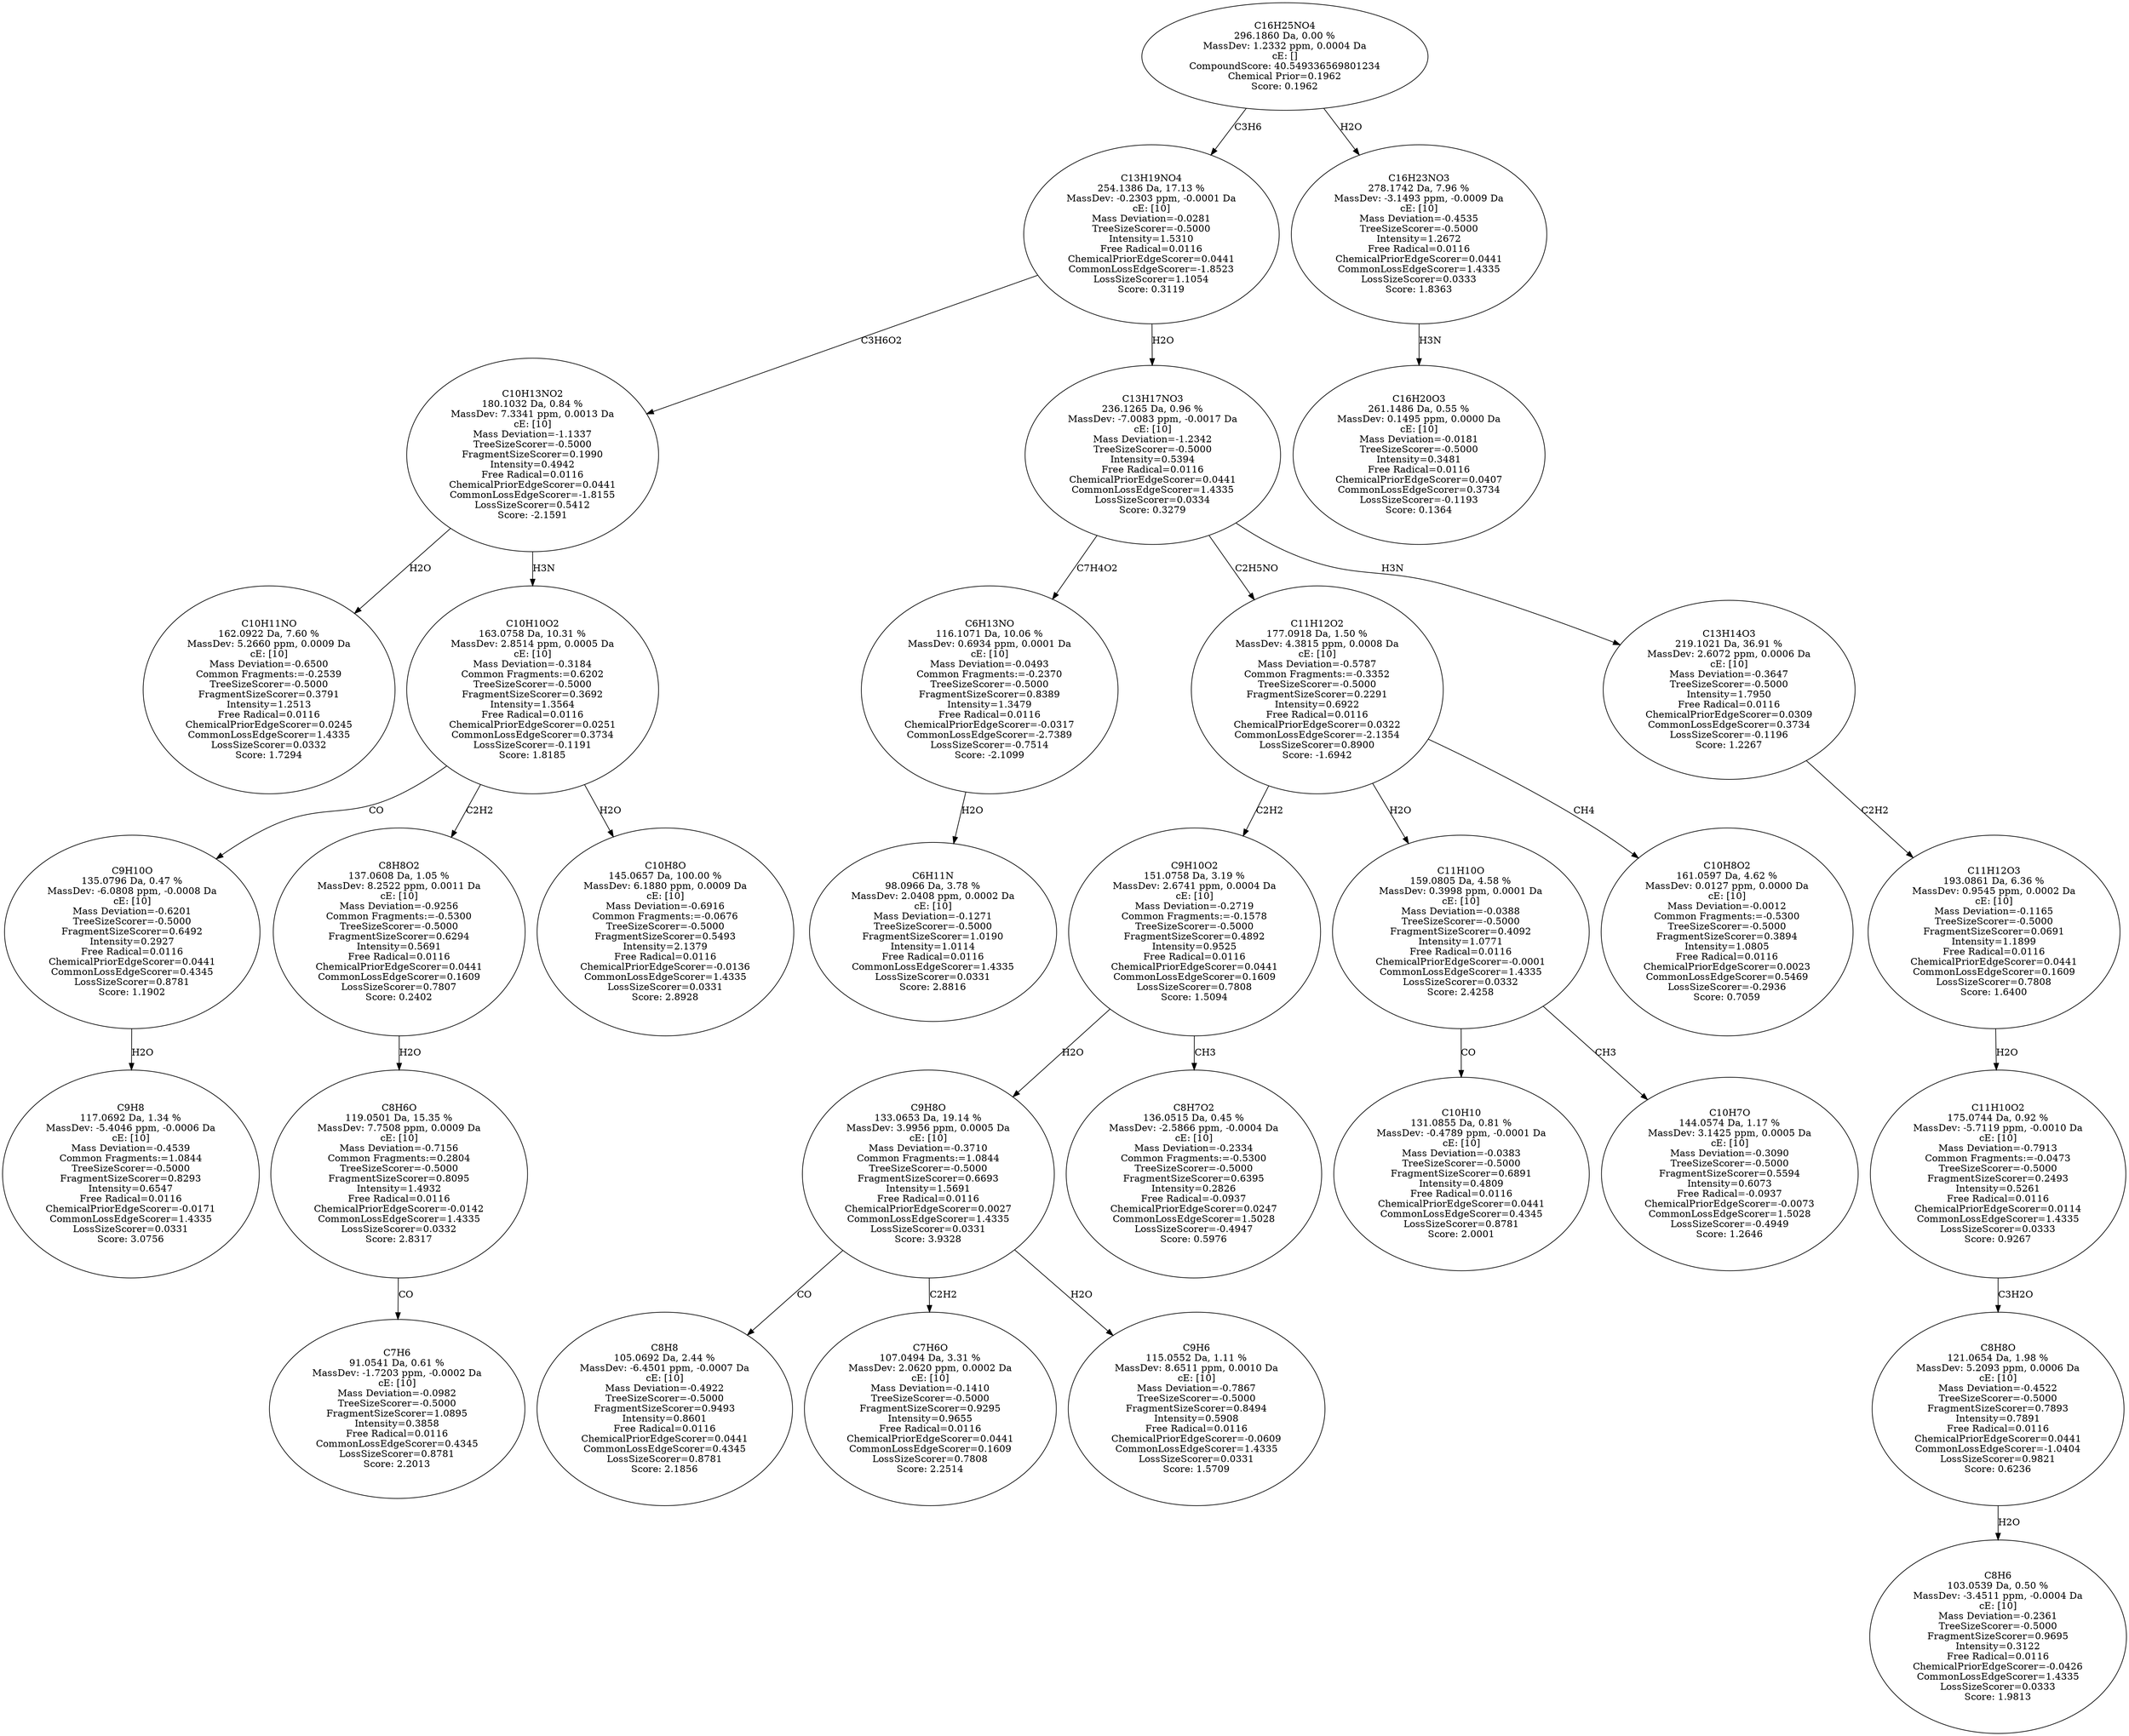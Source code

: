 strict digraph {
v1 [label="C10H11NO\n162.0922 Da, 7.60 %\nMassDev: 5.2660 ppm, 0.0009 Da\ncE: [10]\nMass Deviation=-0.6500\nCommon Fragments:=-0.2539\nTreeSizeScorer=-0.5000\nFragmentSizeScorer=0.3791\nIntensity=1.2513\nFree Radical=0.0116\nChemicalPriorEdgeScorer=0.0245\nCommonLossEdgeScorer=1.4335\nLossSizeScorer=0.0332\nScore: 1.7294"];
v2 [label="C9H8\n117.0692 Da, 1.34 %\nMassDev: -5.4046 ppm, -0.0006 Da\ncE: [10]\nMass Deviation=-0.4539\nCommon Fragments:=1.0844\nTreeSizeScorer=-0.5000\nFragmentSizeScorer=0.8293\nIntensity=0.6547\nFree Radical=0.0116\nChemicalPriorEdgeScorer=-0.0171\nCommonLossEdgeScorer=1.4335\nLossSizeScorer=0.0331\nScore: 3.0756"];
v3 [label="C9H10O\n135.0796 Da, 0.47 %\nMassDev: -6.0808 ppm, -0.0008 Da\ncE: [10]\nMass Deviation=-0.6201\nTreeSizeScorer=-0.5000\nFragmentSizeScorer=0.6492\nIntensity=0.2927\nFree Radical=0.0116\nChemicalPriorEdgeScorer=0.0441\nCommonLossEdgeScorer=0.4345\nLossSizeScorer=0.8781\nScore: 1.1902"];
v4 [label="C7H6\n91.0541 Da, 0.61 %\nMassDev: -1.7203 ppm, -0.0002 Da\ncE: [10]\nMass Deviation=-0.0982\nTreeSizeScorer=-0.5000\nFragmentSizeScorer=1.0895\nIntensity=0.3858\nFree Radical=0.0116\nCommonLossEdgeScorer=0.4345\nLossSizeScorer=0.8781\nScore: 2.2013"];
v5 [label="C8H6O\n119.0501 Da, 15.35 %\nMassDev: 7.7508 ppm, 0.0009 Da\ncE: [10]\nMass Deviation=-0.7156\nCommon Fragments:=0.2804\nTreeSizeScorer=-0.5000\nFragmentSizeScorer=0.8095\nIntensity=1.4932\nFree Radical=0.0116\nChemicalPriorEdgeScorer=-0.0142\nCommonLossEdgeScorer=1.4335\nLossSizeScorer=0.0332\nScore: 2.8317"];
v6 [label="C8H8O2\n137.0608 Da, 1.05 %\nMassDev: 8.2522 ppm, 0.0011 Da\ncE: [10]\nMass Deviation=-0.9256\nCommon Fragments:=-0.5300\nTreeSizeScorer=-0.5000\nFragmentSizeScorer=0.6294\nIntensity=0.5691\nFree Radical=0.0116\nChemicalPriorEdgeScorer=0.0441\nCommonLossEdgeScorer=0.1609\nLossSizeScorer=0.7807\nScore: 0.2402"];
v7 [label="C10H8O\n145.0657 Da, 100.00 %\nMassDev: 6.1880 ppm, 0.0009 Da\ncE: [10]\nMass Deviation=-0.6916\nCommon Fragments:=-0.0676\nTreeSizeScorer=-0.5000\nFragmentSizeScorer=0.5493\nIntensity=2.1379\nFree Radical=0.0116\nChemicalPriorEdgeScorer=-0.0136\nCommonLossEdgeScorer=1.4335\nLossSizeScorer=0.0331\nScore: 2.8928"];
v8 [label="C10H10O2\n163.0758 Da, 10.31 %\nMassDev: 2.8514 ppm, 0.0005 Da\ncE: [10]\nMass Deviation=-0.3184\nCommon Fragments:=0.6202\nTreeSizeScorer=-0.5000\nFragmentSizeScorer=0.3692\nIntensity=1.3564\nFree Radical=0.0116\nChemicalPriorEdgeScorer=0.0251\nCommonLossEdgeScorer=0.3734\nLossSizeScorer=-0.1191\nScore: 1.8185"];
v9 [label="C10H13NO2\n180.1032 Da, 0.84 %\nMassDev: 7.3341 ppm, 0.0013 Da\ncE: [10]\nMass Deviation=-1.1337\nTreeSizeScorer=-0.5000\nFragmentSizeScorer=0.1990\nIntensity=0.4942\nFree Radical=0.0116\nChemicalPriorEdgeScorer=0.0441\nCommonLossEdgeScorer=-1.8155\nLossSizeScorer=0.5412\nScore: -2.1591"];
v10 [label="C6H11N\n98.0966 Da, 3.78 %\nMassDev: 2.0408 ppm, 0.0002 Da\ncE: [10]\nMass Deviation=-0.1271\nTreeSizeScorer=-0.5000\nFragmentSizeScorer=1.0190\nIntensity=1.0114\nFree Radical=0.0116\nCommonLossEdgeScorer=1.4335\nLossSizeScorer=0.0331\nScore: 2.8816"];
v11 [label="C6H13NO\n116.1071 Da, 10.06 %\nMassDev: 0.6934 ppm, 0.0001 Da\ncE: [10]\nMass Deviation=-0.0493\nCommon Fragments:=-0.2370\nTreeSizeScorer=-0.5000\nFragmentSizeScorer=0.8389\nIntensity=1.3479\nFree Radical=0.0116\nChemicalPriorEdgeScorer=-0.0317\nCommonLossEdgeScorer=-2.7389\nLossSizeScorer=-0.7514\nScore: -2.1099"];
v12 [label="C8H8\n105.0692 Da, 2.44 %\nMassDev: -6.4501 ppm, -0.0007 Da\ncE: [10]\nMass Deviation=-0.4922\nTreeSizeScorer=-0.5000\nFragmentSizeScorer=0.9493\nIntensity=0.8601\nFree Radical=0.0116\nChemicalPriorEdgeScorer=0.0441\nCommonLossEdgeScorer=0.4345\nLossSizeScorer=0.8781\nScore: 2.1856"];
v13 [label="C7H6O\n107.0494 Da, 3.31 %\nMassDev: 2.0620 ppm, 0.0002 Da\ncE: [10]\nMass Deviation=-0.1410\nTreeSizeScorer=-0.5000\nFragmentSizeScorer=0.9295\nIntensity=0.9655\nFree Radical=0.0116\nChemicalPriorEdgeScorer=0.0441\nCommonLossEdgeScorer=0.1609\nLossSizeScorer=0.7808\nScore: 2.2514"];
v14 [label="C9H6\n115.0552 Da, 1.11 %\nMassDev: 8.6511 ppm, 0.0010 Da\ncE: [10]\nMass Deviation=-0.7867\nTreeSizeScorer=-0.5000\nFragmentSizeScorer=0.8494\nIntensity=0.5908\nFree Radical=0.0116\nChemicalPriorEdgeScorer=-0.0609\nCommonLossEdgeScorer=1.4335\nLossSizeScorer=0.0331\nScore: 1.5709"];
v15 [label="C9H8O\n133.0653 Da, 19.14 %\nMassDev: 3.9956 ppm, 0.0005 Da\ncE: [10]\nMass Deviation=-0.3710\nCommon Fragments:=1.0844\nTreeSizeScorer=-0.5000\nFragmentSizeScorer=0.6693\nIntensity=1.5691\nFree Radical=0.0116\nChemicalPriorEdgeScorer=0.0027\nCommonLossEdgeScorer=1.4335\nLossSizeScorer=0.0331\nScore: 3.9328"];
v16 [label="C8H7O2\n136.0515 Da, 0.45 %\nMassDev: -2.5866 ppm, -0.0004 Da\ncE: [10]\nMass Deviation=-0.2334\nCommon Fragments:=-0.5300\nTreeSizeScorer=-0.5000\nFragmentSizeScorer=0.6395\nIntensity=0.2826\nFree Radical=-0.0937\nChemicalPriorEdgeScorer=0.0247\nCommonLossEdgeScorer=1.5028\nLossSizeScorer=-0.4947\nScore: 0.5976"];
v17 [label="C9H10O2\n151.0758 Da, 3.19 %\nMassDev: 2.6741 ppm, 0.0004 Da\ncE: [10]\nMass Deviation=-0.2719\nCommon Fragments:=-0.1578\nTreeSizeScorer=-0.5000\nFragmentSizeScorer=0.4892\nIntensity=0.9525\nFree Radical=0.0116\nChemicalPriorEdgeScorer=0.0441\nCommonLossEdgeScorer=0.1609\nLossSizeScorer=0.7808\nScore: 1.5094"];
v18 [label="C10H10\n131.0855 Da, 0.81 %\nMassDev: -0.4789 ppm, -0.0001 Da\ncE: [10]\nMass Deviation=-0.0383\nTreeSizeScorer=-0.5000\nFragmentSizeScorer=0.6891\nIntensity=0.4809\nFree Radical=0.0116\nChemicalPriorEdgeScorer=0.0441\nCommonLossEdgeScorer=0.4345\nLossSizeScorer=0.8781\nScore: 2.0001"];
v19 [label="C10H7O\n144.0574 Da, 1.17 %\nMassDev: 3.1425 ppm, 0.0005 Da\ncE: [10]\nMass Deviation=-0.3090\nTreeSizeScorer=-0.5000\nFragmentSizeScorer=0.5594\nIntensity=0.6073\nFree Radical=-0.0937\nChemicalPriorEdgeScorer=-0.0073\nCommonLossEdgeScorer=1.5028\nLossSizeScorer=-0.4949\nScore: 1.2646"];
v20 [label="C11H10O\n159.0805 Da, 4.58 %\nMassDev: 0.3998 ppm, 0.0001 Da\ncE: [10]\nMass Deviation=-0.0388\nTreeSizeScorer=-0.5000\nFragmentSizeScorer=0.4092\nIntensity=1.0771\nFree Radical=0.0116\nChemicalPriorEdgeScorer=-0.0001\nCommonLossEdgeScorer=1.4335\nLossSizeScorer=0.0332\nScore: 2.4258"];
v21 [label="C10H8O2\n161.0597 Da, 4.62 %\nMassDev: 0.0127 ppm, 0.0000 Da\ncE: [10]\nMass Deviation=-0.0012\nCommon Fragments:=-0.5300\nTreeSizeScorer=-0.5000\nFragmentSizeScorer=0.3894\nIntensity=1.0805\nFree Radical=0.0116\nChemicalPriorEdgeScorer=0.0023\nCommonLossEdgeScorer=0.5469\nLossSizeScorer=-0.2936\nScore: 0.7059"];
v22 [label="C11H12O2\n177.0918 Da, 1.50 %\nMassDev: 4.3815 ppm, 0.0008 Da\ncE: [10]\nMass Deviation=-0.5787\nCommon Fragments:=-0.3352\nTreeSizeScorer=-0.5000\nFragmentSizeScorer=0.2291\nIntensity=0.6922\nFree Radical=0.0116\nChemicalPriorEdgeScorer=0.0322\nCommonLossEdgeScorer=-2.1354\nLossSizeScorer=0.8900\nScore: -1.6942"];
v23 [label="C8H6\n103.0539 Da, 0.50 %\nMassDev: -3.4511 ppm, -0.0004 Da\ncE: [10]\nMass Deviation=-0.2361\nTreeSizeScorer=-0.5000\nFragmentSizeScorer=0.9695\nIntensity=0.3122\nFree Radical=0.0116\nChemicalPriorEdgeScorer=-0.0426\nCommonLossEdgeScorer=1.4335\nLossSizeScorer=0.0333\nScore: 1.9813"];
v24 [label="C8H8O\n121.0654 Da, 1.98 %\nMassDev: 5.2093 ppm, 0.0006 Da\ncE: [10]\nMass Deviation=-0.4522\nTreeSizeScorer=-0.5000\nFragmentSizeScorer=0.7893\nIntensity=0.7891\nFree Radical=0.0116\nChemicalPriorEdgeScorer=0.0441\nCommonLossEdgeScorer=-1.0404\nLossSizeScorer=0.9821\nScore: 0.6236"];
v25 [label="C11H10O2\n175.0744 Da, 0.92 %\nMassDev: -5.7119 ppm, -0.0010 Da\ncE: [10]\nMass Deviation=-0.7913\nCommon Fragments:=-0.0473\nTreeSizeScorer=-0.5000\nFragmentSizeScorer=0.2493\nIntensity=0.5261\nFree Radical=0.0116\nChemicalPriorEdgeScorer=0.0114\nCommonLossEdgeScorer=1.4335\nLossSizeScorer=0.0333\nScore: 0.9267"];
v26 [label="C11H12O3\n193.0861 Da, 6.36 %\nMassDev: 0.9545 ppm, 0.0002 Da\ncE: [10]\nMass Deviation=-0.1165\nTreeSizeScorer=-0.5000\nFragmentSizeScorer=0.0691\nIntensity=1.1899\nFree Radical=0.0116\nChemicalPriorEdgeScorer=0.0441\nCommonLossEdgeScorer=0.1609\nLossSizeScorer=0.7808\nScore: 1.6400"];
v27 [label="C13H14O3\n219.1021 Da, 36.91 %\nMassDev: 2.6072 ppm, 0.0006 Da\ncE: [10]\nMass Deviation=-0.3647\nTreeSizeScorer=-0.5000\nIntensity=1.7950\nFree Radical=0.0116\nChemicalPriorEdgeScorer=0.0309\nCommonLossEdgeScorer=0.3734\nLossSizeScorer=-0.1196\nScore: 1.2267"];
v28 [label="C13H17NO3\n236.1265 Da, 0.96 %\nMassDev: -7.0083 ppm, -0.0017 Da\ncE: [10]\nMass Deviation=-1.2342\nTreeSizeScorer=-0.5000\nIntensity=0.5394\nFree Radical=0.0116\nChemicalPriorEdgeScorer=0.0441\nCommonLossEdgeScorer=1.4335\nLossSizeScorer=0.0334\nScore: 0.3279"];
v29 [label="C13H19NO4\n254.1386 Da, 17.13 %\nMassDev: -0.2303 ppm, -0.0001 Da\ncE: [10]\nMass Deviation=-0.0281\nTreeSizeScorer=-0.5000\nIntensity=1.5310\nFree Radical=0.0116\nChemicalPriorEdgeScorer=0.0441\nCommonLossEdgeScorer=-1.8523\nLossSizeScorer=1.1054\nScore: 0.3119"];
v30 [label="C16H20O3\n261.1486 Da, 0.55 %\nMassDev: 0.1495 ppm, 0.0000 Da\ncE: [10]\nMass Deviation=-0.0181\nTreeSizeScorer=-0.5000\nIntensity=0.3481\nFree Radical=0.0116\nChemicalPriorEdgeScorer=0.0407\nCommonLossEdgeScorer=0.3734\nLossSizeScorer=-0.1193\nScore: 0.1364"];
v31 [label="C16H23NO3\n278.1742 Da, 7.96 %\nMassDev: -3.1493 ppm, -0.0009 Da\ncE: [10]\nMass Deviation=-0.4535\nTreeSizeScorer=-0.5000\nIntensity=1.2672\nFree Radical=0.0116\nChemicalPriorEdgeScorer=0.0441\nCommonLossEdgeScorer=1.4335\nLossSizeScorer=0.0333\nScore: 1.8363"];
v32 [label="C16H25NO4\n296.1860 Da, 0.00 %\nMassDev: 1.2332 ppm, 0.0004 Da\ncE: []\nCompoundScore: 40.549336569801234\nChemical Prior=0.1962\nScore: 0.1962"];
v9 -> v1 [label="H2O"];
v3 -> v2 [label="H2O"];
v8 -> v3 [label="CO"];
v5 -> v4 [label="CO"];
v6 -> v5 [label="H2O"];
v8 -> v6 [label="C2H2"];
v8 -> v7 [label="H2O"];
v9 -> v8 [label="H3N"];
v29 -> v9 [label="C3H6O2"];
v11 -> v10 [label="H2O"];
v28 -> v11 [label="C7H4O2"];
v15 -> v12 [label="CO"];
v15 -> v13 [label="C2H2"];
v15 -> v14 [label="H2O"];
v17 -> v15 [label="H2O"];
v17 -> v16 [label="CH3"];
v22 -> v17 [label="C2H2"];
v20 -> v18 [label="CO"];
v20 -> v19 [label="CH3"];
v22 -> v20 [label="H2O"];
v22 -> v21 [label="CH4"];
v28 -> v22 [label="C2H5NO"];
v24 -> v23 [label="H2O"];
v25 -> v24 [label="C3H2O"];
v26 -> v25 [label="H2O"];
v27 -> v26 [label="C2H2"];
v28 -> v27 [label="H3N"];
v29 -> v28 [label="H2O"];
v32 -> v29 [label="C3H6"];
v31 -> v30 [label="H3N"];
v32 -> v31 [label="H2O"];
}